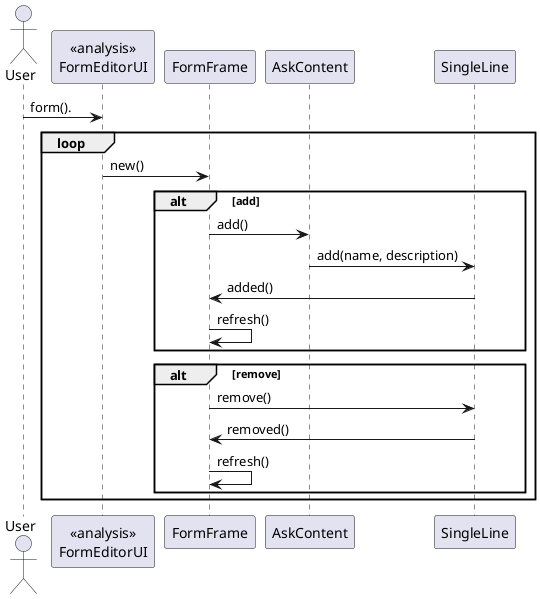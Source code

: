 @startuml doc-files/forms_editor_design.png

actor User
participant "<<analysis>>\nFormEditorUI" as FormEditorUI



User->FormEditorUI: form().
loop
FormEditorUI->FormFrame: new()
alt add
FormFrame->AskContent: add()
AskContent->SingleLine:add(name, description)
SingleLine->FormFrame: added()
FormFrame->FormFrame: refresh()
end
alt remove
FormFrame->SingleLine: remove()
SingleLine->FormFrame: removed()
FormFrame->FormFrame: refresh()
end

end

@enduml